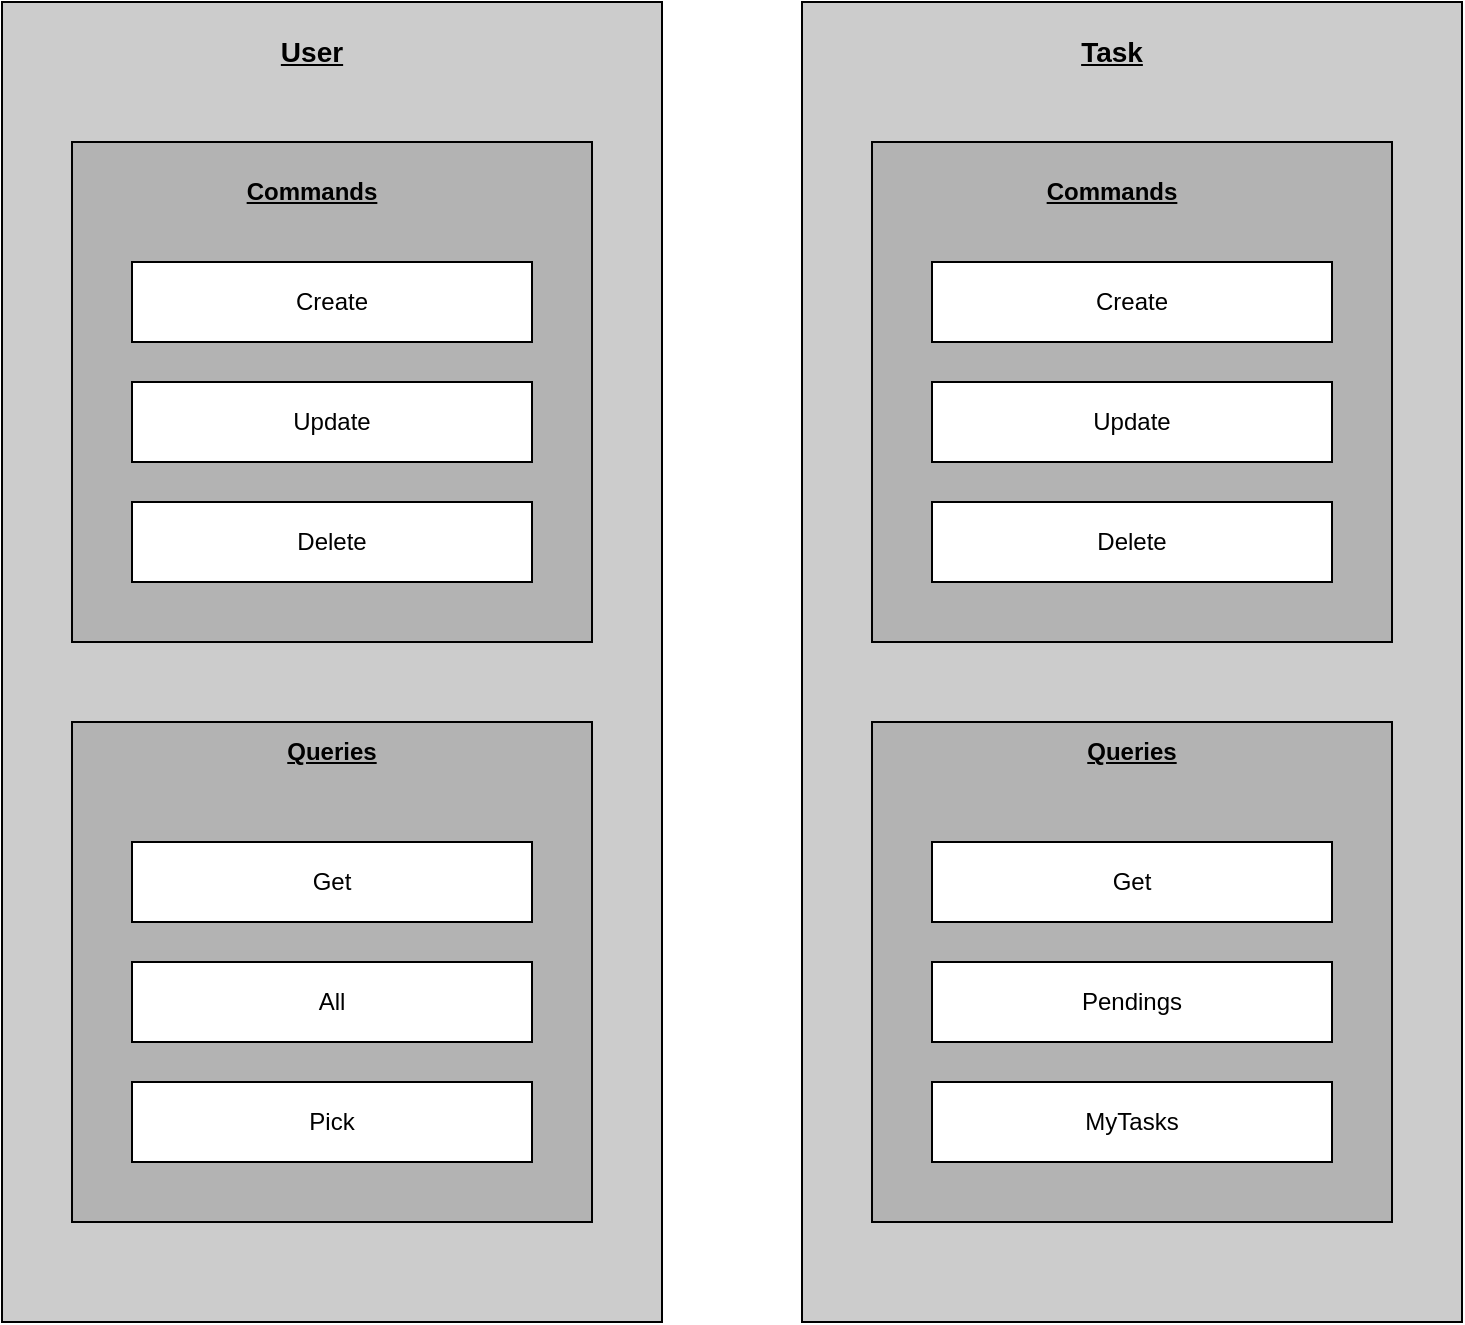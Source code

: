 <mxfile>
    <diagram id="FkSFAC3vOsAAzgEfnUQO" name="Page-1">
        <mxGraphModel dx="737" dy="521" grid="1" gridSize="10" guides="1" tooltips="1" connect="1" arrows="1" fold="1" page="1" pageScale="1" pageWidth="850" pageHeight="1100" math="0" shadow="0">
            <root>
                <mxCell id="0"/>
                <mxCell id="1" parent="0"/>
                <mxCell id="12" value="" style="rounded=0;whiteSpace=wrap;html=1;fillColor=#CCCCCC;" parent="1" vertex="1">
                    <mxGeometry x="40" y="40" width="330" height="660" as="geometry"/>
                </mxCell>
                <mxCell id="3" value="" style="rounded=0;whiteSpace=wrap;html=1;fillColor=#B3B3B3;" parent="1" vertex="1">
                    <mxGeometry x="75" y="110" width="260" height="250" as="geometry"/>
                </mxCell>
                <mxCell id="2" value="Create" style="rounded=0;whiteSpace=wrap;html=1;" parent="1" vertex="1">
                    <mxGeometry x="105" y="170" width="200" height="40" as="geometry"/>
                </mxCell>
                <mxCell id="4" value="Update" style="rounded=0;whiteSpace=wrap;html=1;" parent="1" vertex="1">
                    <mxGeometry x="105" y="230" width="200" height="40" as="geometry"/>
                </mxCell>
                <mxCell id="5" value="Delete" style="rounded=0;whiteSpace=wrap;html=1;" parent="1" vertex="1">
                    <mxGeometry x="105" y="290" width="200" height="40" as="geometry"/>
                </mxCell>
                <mxCell id="6" value="" style="rounded=0;whiteSpace=wrap;html=1;fillColor=#B3B3B3;" parent="1" vertex="1">
                    <mxGeometry x="75" y="400" width="260" height="250" as="geometry"/>
                </mxCell>
                <mxCell id="7" value="Get" style="rounded=0;whiteSpace=wrap;html=1;" parent="1" vertex="1">
                    <mxGeometry x="105" y="460" width="200" height="40" as="geometry"/>
                </mxCell>
                <mxCell id="8" value="All" style="rounded=0;whiteSpace=wrap;html=1;" parent="1" vertex="1">
                    <mxGeometry x="105" y="520" width="200" height="40" as="geometry"/>
                </mxCell>
                <mxCell id="9" value="Pick" style="rounded=0;whiteSpace=wrap;html=1;" parent="1" vertex="1">
                    <mxGeometry x="105" y="580" width="200" height="40" as="geometry"/>
                </mxCell>
                <mxCell id="10" value="Commands" style="text;html=1;strokeColor=none;fillColor=none;align=center;verticalAlign=middle;whiteSpace=wrap;rounded=0;fontStyle=5" parent="1" vertex="1">
                    <mxGeometry x="165" y="120" width="60" height="30" as="geometry"/>
                </mxCell>
                <mxCell id="11" value="Queries" style="text;html=1;strokeColor=none;fillColor=none;align=center;verticalAlign=middle;whiteSpace=wrap;rounded=0;fontStyle=5" parent="1" vertex="1">
                    <mxGeometry x="175" y="400" width="60" height="30" as="geometry"/>
                </mxCell>
                <mxCell id="14" value="User" style="text;html=1;strokeColor=none;fillColor=none;align=center;verticalAlign=middle;whiteSpace=wrap;rounded=0;fontStyle=5;fontSize=14;" parent="1" vertex="1">
                    <mxGeometry x="165" y="50" width="60" height="30" as="geometry"/>
                </mxCell>
                <mxCell id="15" value="" style="rounded=0;whiteSpace=wrap;html=1;fillColor=#CCCCCC;" parent="1" vertex="1">
                    <mxGeometry x="440" y="40" width="330" height="660" as="geometry"/>
                </mxCell>
                <mxCell id="16" value="" style="rounded=0;whiteSpace=wrap;html=1;fillColor=#B3B3B3;" parent="1" vertex="1">
                    <mxGeometry x="475" y="110" width="260" height="250" as="geometry"/>
                </mxCell>
                <mxCell id="17" value="Create" style="rounded=0;whiteSpace=wrap;html=1;" parent="1" vertex="1">
                    <mxGeometry x="505" y="170" width="200" height="40" as="geometry"/>
                </mxCell>
                <mxCell id="18" value="Update" style="rounded=0;whiteSpace=wrap;html=1;" parent="1" vertex="1">
                    <mxGeometry x="505" y="230" width="200" height="40" as="geometry"/>
                </mxCell>
                <mxCell id="19" value="Delete" style="rounded=0;whiteSpace=wrap;html=1;" parent="1" vertex="1">
                    <mxGeometry x="505" y="290" width="200" height="40" as="geometry"/>
                </mxCell>
                <mxCell id="20" value="" style="rounded=0;whiteSpace=wrap;html=1;fillColor=#B3B3B3;" parent="1" vertex="1">
                    <mxGeometry x="475" y="400" width="260" height="250" as="geometry"/>
                </mxCell>
                <mxCell id="21" value="Get" style="rounded=0;whiteSpace=wrap;html=1;" parent="1" vertex="1">
                    <mxGeometry x="505" y="460" width="200" height="40" as="geometry"/>
                </mxCell>
                <mxCell id="22" value="Pendings" style="rounded=0;whiteSpace=wrap;html=1;" parent="1" vertex="1">
                    <mxGeometry x="505" y="520" width="200" height="40" as="geometry"/>
                </mxCell>
                <mxCell id="23" value="MyTasks" style="rounded=0;whiteSpace=wrap;html=1;" parent="1" vertex="1">
                    <mxGeometry x="505" y="580" width="200" height="40" as="geometry"/>
                </mxCell>
                <mxCell id="24" value="Commands" style="text;html=1;strokeColor=none;fillColor=none;align=center;verticalAlign=middle;whiteSpace=wrap;rounded=0;fontStyle=5" parent="1" vertex="1">
                    <mxGeometry x="565" y="120" width="60" height="30" as="geometry"/>
                </mxCell>
                <mxCell id="25" value="Queries" style="text;html=1;strokeColor=none;fillColor=none;align=center;verticalAlign=middle;whiteSpace=wrap;rounded=0;fontStyle=5" parent="1" vertex="1">
                    <mxGeometry x="575" y="400" width="60" height="30" as="geometry"/>
                </mxCell>
                <mxCell id="26" value="Task" style="text;html=1;strokeColor=none;fillColor=none;align=center;verticalAlign=middle;whiteSpace=wrap;rounded=0;fontStyle=5;fontSize=14;" parent="1" vertex="1">
                    <mxGeometry x="565" y="50" width="60" height="30" as="geometry"/>
                </mxCell>
            </root>
        </mxGraphModel>
    </diagram>
</mxfile>